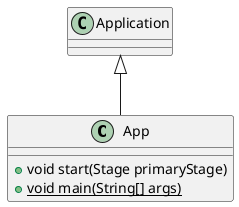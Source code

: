 @startuml
class App [[java:App]] {
	+void start(Stage primaryStage)
	+{static}void main(String[] args)
}
class Application [[java:com.sun.glass.ui.Application]] {
}
Application <|-- App

@enduml

@startuml
class AppController [[java:globingular.ui.AppController]] {
	-PersistenceHandler persistence
	-CountryCollector countryCollector
	-World world
	-Document document
	-Country inputCountry
	+{static}PseudoClass INVALID
	+{static}PseudoClass BLANK
	-Parent root
	-ListView<Country> countriesList
	-TextField countryInput
	-Button countryAdd
	-Button countryDel
	-ImageView imgView
	+AppController()
	+void initialize(URL location, ResourceBundle resources)
	+CountryCollector getCountryCollector()
	~void onCountryAdd()
	-void onInputChange()
	~void onCountryDel()
	-void setColor(Country country, Colors color)
	-void setColorAll(Collection<Country> countries, Colors color)
	-void updateMap()
}
interface Initializable [[java:javafx.fxml.Initializable]] {
}
Initializable <|.. AppController

@enduml

@startuml
class BufferedImageTranscoder [[java:globingular.ui.BufferedImageTranscoder]] {
	-BufferedImage img
	+BufferedImage createImage(int w, int h)
	+void writeImage(BufferedImage image, TranscoderOutput ignoredTO)
	+BufferedImage getBufferedImage()
	+void setImg(BufferedImage img)
}
class ImageTranscoder [[java:javax.imageio.ImageTranscoder]] {
}
ImageTranscoder <|-- BufferedImageTranscoder

@enduml

@startuml
enum Colors [[java:globingular.ui.Colors]] {
	COUNTRY_NOT_VISITED
	COUNTRY_VISITED
	hex
	~Colors(String hex)
	+String getHex()
}

@enduml